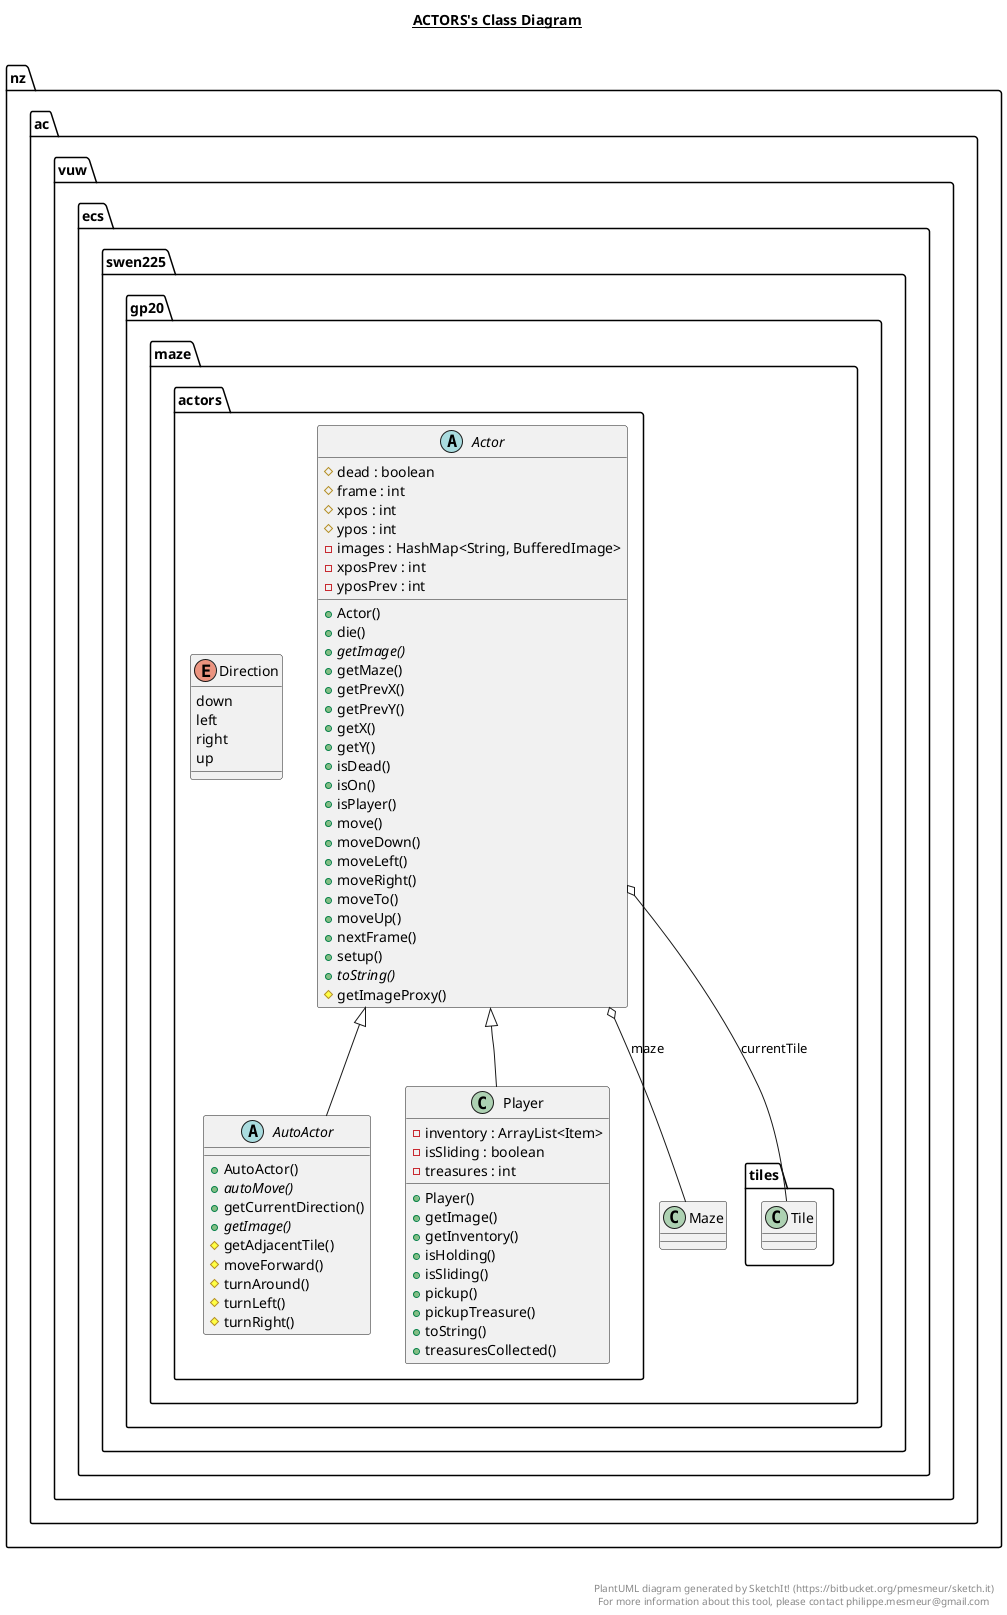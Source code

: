 @startuml

title __ACTORS's Class Diagram__\n

  namespace nz.ac.vuw.ecs.swen225.gp20.maze {
    namespace actors {
      abstract class nz.ac.vuw.ecs.swen225.gp20.maze.actors.Actor {
          # dead : boolean
          # frame : int
          # xpos : int
          # ypos : int
          - images : HashMap<String, BufferedImage>
          - xposPrev : int
          - yposPrev : int
          + Actor()
          + die()
          {abstract} + getImage()
          + getMaze()
          + getPrevX()
          + getPrevY()
          + getX()
          + getY()
          + isDead()
          + isOn()
          + isPlayer()
          + move()
          + moveDown()
          + moveLeft()
          + moveRight()
          + moveTo()
          + moveUp()
          + nextFrame()
          + setup()
          {abstract} + toString()
          # getImageProxy()
      }
    }
  }
  

  namespace nz.ac.vuw.ecs.swen225.gp20.maze {
    namespace actors {
      enum Direction {
        down
        left
        right
        up
      }
    }
  }
  

  namespace nz.ac.vuw.ecs.swen225.gp20.maze {
    namespace actors {
      abstract class nz.ac.vuw.ecs.swen225.gp20.maze.actors.AutoActor {
          + AutoActor()
          {abstract} + autoMove()
          + getCurrentDirection()
          {abstract} + getImage()
          # getAdjacentTile()
          # moveForward()
          # turnAround()
          # turnLeft()
          # turnRight()
      }
    }
  }
  

  namespace nz.ac.vuw.ecs.swen225.gp20.maze {
    namespace actors {
      class nz.ac.vuw.ecs.swen225.gp20.maze.actors.Player {
          - inventory : ArrayList<Item>
          - isSliding : boolean
          - treasures : int
          + Player()
          + getImage()
          + getInventory()
          + isHolding()
          + isSliding()
          + pickup()
          + pickupTreasure()
          + toString()
          + treasuresCollected()
      }
    }
  }
  

  nz.ac.vuw.ecs.swen225.gp20.maze.actors.Actor o-- nz.ac.vuw.ecs.swen225.gp20.maze.actors.Actor.Direction : currentDirection
  nz.ac.vuw.ecs.swen225.gp20.maze.actors.Actor o-- nz.ac.vuw.ecs.swen225.gp20.maze.tiles.Tile : currentTile
  nz.ac.vuw.ecs.swen225.gp20.maze.actors.Actor o-- nz.ac.vuw.ecs.swen225.gp20.maze.Maze : maze
  nz.ac.vuw.ecs.swen225.gp20.maze.actors.Actor +-down- nz.ac.vuw.ecs.swen225.gp20.maze.actors.Actor.Direction
  nz.ac.vuw.ecs.swen225.gp20.maze.actors.AutoActor -up-|> nz.ac.vuw.ecs.swen225.gp20.maze.actors.Actor
  nz.ac.vuw.ecs.swen225.gp20.maze.actors.Player -up-|> nz.ac.vuw.ecs.swen225.gp20.maze.actors.Actor


right footer


PlantUML diagram generated by SketchIt! (https://bitbucket.org/pmesmeur/sketch.it)
For more information about this tool, please contact philippe.mesmeur@gmail.com
endfooter

@enduml
